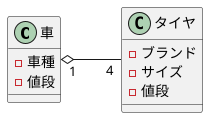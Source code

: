 @startuml クラス図
left to right direction
class 車 {
- 車種
- 値段
}
class タイヤ {
- ブランド
- サイズ
- 値段   
}
車 "1" o-- "4" タイヤ
@enduml